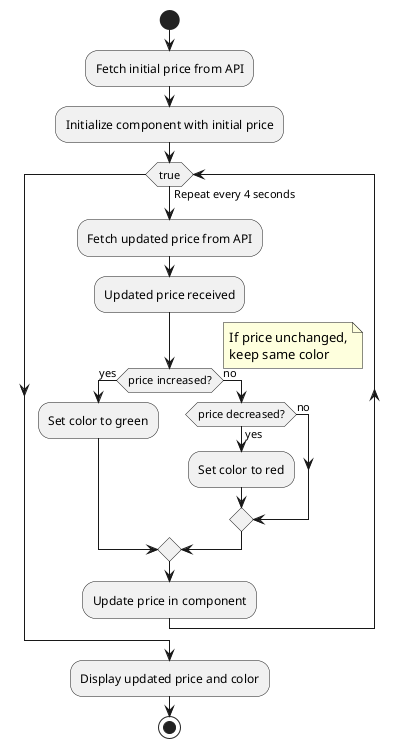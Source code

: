 @startuml
start

:Fetch initial price from API;

:Initialize component with initial price;

while (true) is (Repeat every 4 seconds)
    :Fetch updated price from API;
    :Updated price received;

    if (price increased?) then (yes)
        :Set color to green;
    else (no)
        if (price decreased?) then (yes)
            :Set color to red;
        else (no)
        endif
    endif
note right
If price unchanged,
keep same color
end note
    :Update price in component;
endwhile

:Display updated price and color;
stop
@enduml
